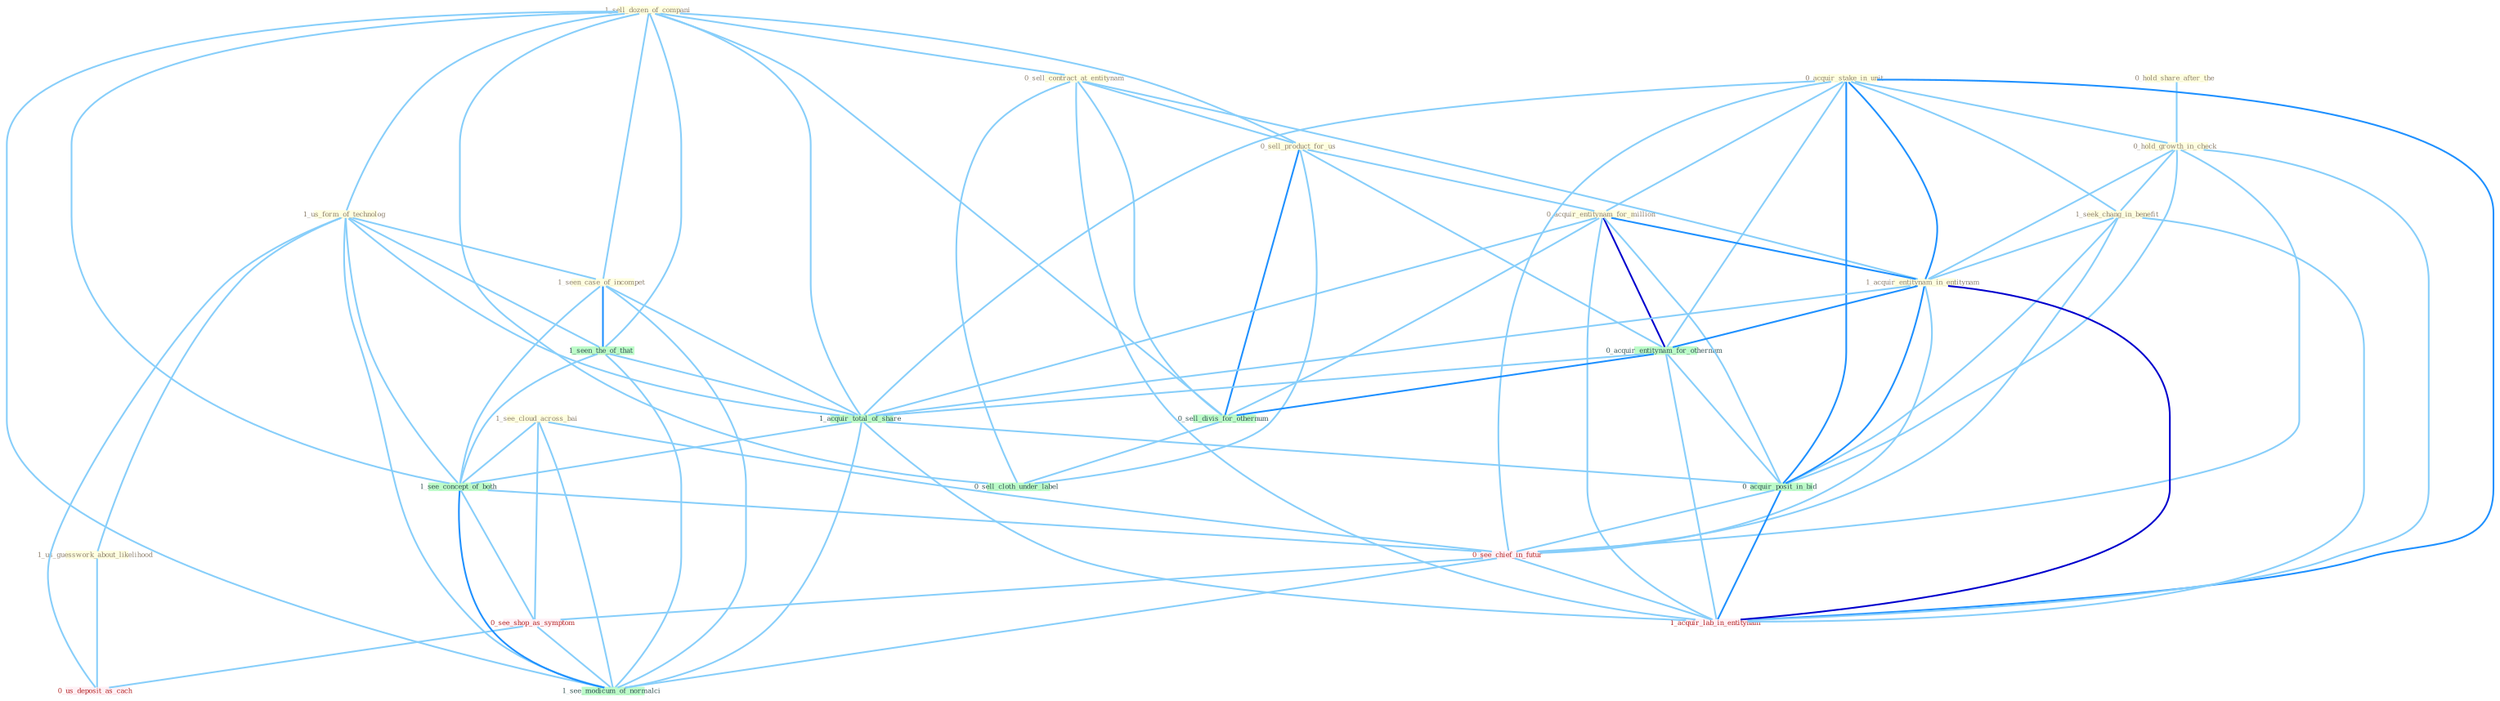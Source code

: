 Graph G{ 
    node
    [shape=polygon,style=filled,width=.5,height=.06,color="#BDFCC9",fixedsize=true,fontsize=4,
    fontcolor="#2f4f4f"];
    {node
    [color="#ffffe0", fontcolor="#8b7d6b"] "1_sell_dozen_of_compani " "0_sell_contract_at_entitynam " "0_hold_share_after_the " "1_see_cloud_across_bai " "0_acquir_stake_in_unit " "1_us_form_of_technolog " "0_hold_growth_in_check " "1_seen_case_of_incompet " "0_sell_product_for_us " "1_seek_chang_in_benefit " "1_us_guesswork_about_likelihood " "0_acquir_entitynam_for_million " "1_acquir_entitynam_in_entitynam "}
{node [color="#fff0f5", fontcolor="#b22222"] "0_see_chief_in_futur " "0_see_shop_as_symptom " "1_acquir_lab_in_entitynam " "0_us_deposit_as_cach "}
edge [color="#B0E2FF"];

	"1_sell_dozen_of_compani " -- "0_sell_contract_at_entitynam " [w="1", color="#87cefa" ];
	"1_sell_dozen_of_compani " -- "1_us_form_of_technolog " [w="1", color="#87cefa" ];
	"1_sell_dozen_of_compani " -- "1_seen_case_of_incompet " [w="1", color="#87cefa" ];
	"1_sell_dozen_of_compani " -- "0_sell_product_for_us " [w="1", color="#87cefa" ];
	"1_sell_dozen_of_compani " -- "1_seen_the_of_that " [w="1", color="#87cefa" ];
	"1_sell_dozen_of_compani " -- "0_sell_divis_for_othernum " [w="1", color="#87cefa" ];
	"1_sell_dozen_of_compani " -- "1_acquir_total_of_share " [w="1", color="#87cefa" ];
	"1_sell_dozen_of_compani " -- "0_sell_cloth_under_label " [w="1", color="#87cefa" ];
	"1_sell_dozen_of_compani " -- "1_see_concept_of_both " [w="1", color="#87cefa" ];
	"1_sell_dozen_of_compani " -- "1_see_modicum_of_normalci " [w="1", color="#87cefa" ];
	"0_sell_contract_at_entitynam " -- "0_sell_product_for_us " [w="1", color="#87cefa" ];
	"0_sell_contract_at_entitynam " -- "1_acquir_entitynam_in_entitynam " [w="1", color="#87cefa" ];
	"0_sell_contract_at_entitynam " -- "0_sell_divis_for_othernum " [w="1", color="#87cefa" ];
	"0_sell_contract_at_entitynam " -- "0_sell_cloth_under_label " [w="1", color="#87cefa" ];
	"0_sell_contract_at_entitynam " -- "1_acquir_lab_in_entitynam " [w="1", color="#87cefa" ];
	"0_hold_share_after_the " -- "0_hold_growth_in_check " [w="1", color="#87cefa" ];
	"1_see_cloud_across_bai " -- "1_see_concept_of_both " [w="1", color="#87cefa" ];
	"1_see_cloud_across_bai " -- "0_see_chief_in_futur " [w="1", color="#87cefa" ];
	"1_see_cloud_across_bai " -- "0_see_shop_as_symptom " [w="1", color="#87cefa" ];
	"1_see_cloud_across_bai " -- "1_see_modicum_of_normalci " [w="1", color="#87cefa" ];
	"0_acquir_stake_in_unit " -- "0_hold_growth_in_check " [w="1", color="#87cefa" ];
	"0_acquir_stake_in_unit " -- "1_seek_chang_in_benefit " [w="1", color="#87cefa" ];
	"0_acquir_stake_in_unit " -- "0_acquir_entitynam_for_million " [w="1", color="#87cefa" ];
	"0_acquir_stake_in_unit " -- "1_acquir_entitynam_in_entitynam " [w="2", color="#1e90ff" , len=0.8];
	"0_acquir_stake_in_unit " -- "0_acquir_entitynam_for_othernum " [w="1", color="#87cefa" ];
	"0_acquir_stake_in_unit " -- "1_acquir_total_of_share " [w="1", color="#87cefa" ];
	"0_acquir_stake_in_unit " -- "0_acquir_posit_in_bid " [w="2", color="#1e90ff" , len=0.8];
	"0_acquir_stake_in_unit " -- "0_see_chief_in_futur " [w="1", color="#87cefa" ];
	"0_acquir_stake_in_unit " -- "1_acquir_lab_in_entitynam " [w="2", color="#1e90ff" , len=0.8];
	"1_us_form_of_technolog " -- "1_seen_case_of_incompet " [w="1", color="#87cefa" ];
	"1_us_form_of_technolog " -- "1_us_guesswork_about_likelihood " [w="1", color="#87cefa" ];
	"1_us_form_of_technolog " -- "1_seen_the_of_that " [w="1", color="#87cefa" ];
	"1_us_form_of_technolog " -- "1_acquir_total_of_share " [w="1", color="#87cefa" ];
	"1_us_form_of_technolog " -- "1_see_concept_of_both " [w="1", color="#87cefa" ];
	"1_us_form_of_technolog " -- "0_us_deposit_as_cach " [w="1", color="#87cefa" ];
	"1_us_form_of_technolog " -- "1_see_modicum_of_normalci " [w="1", color="#87cefa" ];
	"0_hold_growth_in_check " -- "1_seek_chang_in_benefit " [w="1", color="#87cefa" ];
	"0_hold_growth_in_check " -- "1_acquir_entitynam_in_entitynam " [w="1", color="#87cefa" ];
	"0_hold_growth_in_check " -- "0_acquir_posit_in_bid " [w="1", color="#87cefa" ];
	"0_hold_growth_in_check " -- "0_see_chief_in_futur " [w="1", color="#87cefa" ];
	"0_hold_growth_in_check " -- "1_acquir_lab_in_entitynam " [w="1", color="#87cefa" ];
	"1_seen_case_of_incompet " -- "1_seen_the_of_that " [w="2", color="#1e90ff" , len=0.8];
	"1_seen_case_of_incompet " -- "1_acquir_total_of_share " [w="1", color="#87cefa" ];
	"1_seen_case_of_incompet " -- "1_see_concept_of_both " [w="1", color="#87cefa" ];
	"1_seen_case_of_incompet " -- "1_see_modicum_of_normalci " [w="1", color="#87cefa" ];
	"0_sell_product_for_us " -- "0_acquir_entitynam_for_million " [w="1", color="#87cefa" ];
	"0_sell_product_for_us " -- "0_acquir_entitynam_for_othernum " [w="1", color="#87cefa" ];
	"0_sell_product_for_us " -- "0_sell_divis_for_othernum " [w="2", color="#1e90ff" , len=0.8];
	"0_sell_product_for_us " -- "0_sell_cloth_under_label " [w="1", color="#87cefa" ];
	"1_seek_chang_in_benefit " -- "1_acquir_entitynam_in_entitynam " [w="1", color="#87cefa" ];
	"1_seek_chang_in_benefit " -- "0_acquir_posit_in_bid " [w="1", color="#87cefa" ];
	"1_seek_chang_in_benefit " -- "0_see_chief_in_futur " [w="1", color="#87cefa" ];
	"1_seek_chang_in_benefit " -- "1_acquir_lab_in_entitynam " [w="1", color="#87cefa" ];
	"1_us_guesswork_about_likelihood " -- "0_us_deposit_as_cach " [w="1", color="#87cefa" ];
	"0_acquir_entitynam_for_million " -- "1_acquir_entitynam_in_entitynam " [w="2", color="#1e90ff" , len=0.8];
	"0_acquir_entitynam_for_million " -- "0_acquir_entitynam_for_othernum " [w="3", color="#0000cd" , len=0.6];
	"0_acquir_entitynam_for_million " -- "0_sell_divis_for_othernum " [w="1", color="#87cefa" ];
	"0_acquir_entitynam_for_million " -- "1_acquir_total_of_share " [w="1", color="#87cefa" ];
	"0_acquir_entitynam_for_million " -- "0_acquir_posit_in_bid " [w="1", color="#87cefa" ];
	"0_acquir_entitynam_for_million " -- "1_acquir_lab_in_entitynam " [w="1", color="#87cefa" ];
	"1_acquir_entitynam_in_entitynam " -- "0_acquir_entitynam_for_othernum " [w="2", color="#1e90ff" , len=0.8];
	"1_acquir_entitynam_in_entitynam " -- "1_acquir_total_of_share " [w="1", color="#87cefa" ];
	"1_acquir_entitynam_in_entitynam " -- "0_acquir_posit_in_bid " [w="2", color="#1e90ff" , len=0.8];
	"1_acquir_entitynam_in_entitynam " -- "0_see_chief_in_futur " [w="1", color="#87cefa" ];
	"1_acquir_entitynam_in_entitynam " -- "1_acquir_lab_in_entitynam " [w="3", color="#0000cd" , len=0.6];
	"0_acquir_entitynam_for_othernum " -- "0_sell_divis_for_othernum " [w="2", color="#1e90ff" , len=0.8];
	"0_acquir_entitynam_for_othernum " -- "1_acquir_total_of_share " [w="1", color="#87cefa" ];
	"0_acquir_entitynam_for_othernum " -- "0_acquir_posit_in_bid " [w="1", color="#87cefa" ];
	"0_acquir_entitynam_for_othernum " -- "1_acquir_lab_in_entitynam " [w="1", color="#87cefa" ];
	"1_seen_the_of_that " -- "1_acquir_total_of_share " [w="1", color="#87cefa" ];
	"1_seen_the_of_that " -- "1_see_concept_of_both " [w="1", color="#87cefa" ];
	"1_seen_the_of_that " -- "1_see_modicum_of_normalci " [w="1", color="#87cefa" ];
	"0_sell_divis_for_othernum " -- "0_sell_cloth_under_label " [w="1", color="#87cefa" ];
	"1_acquir_total_of_share " -- "0_acquir_posit_in_bid " [w="1", color="#87cefa" ];
	"1_acquir_total_of_share " -- "1_see_concept_of_both " [w="1", color="#87cefa" ];
	"1_acquir_total_of_share " -- "1_acquir_lab_in_entitynam " [w="1", color="#87cefa" ];
	"1_acquir_total_of_share " -- "1_see_modicum_of_normalci " [w="1", color="#87cefa" ];
	"0_acquir_posit_in_bid " -- "0_see_chief_in_futur " [w="1", color="#87cefa" ];
	"0_acquir_posit_in_bid " -- "1_acquir_lab_in_entitynam " [w="2", color="#1e90ff" , len=0.8];
	"1_see_concept_of_both " -- "0_see_chief_in_futur " [w="1", color="#87cefa" ];
	"1_see_concept_of_both " -- "0_see_shop_as_symptom " [w="1", color="#87cefa" ];
	"1_see_concept_of_both " -- "1_see_modicum_of_normalci " [w="2", color="#1e90ff" , len=0.8];
	"0_see_chief_in_futur " -- "0_see_shop_as_symptom " [w="1", color="#87cefa" ];
	"0_see_chief_in_futur " -- "1_acquir_lab_in_entitynam " [w="1", color="#87cefa" ];
	"0_see_chief_in_futur " -- "1_see_modicum_of_normalci " [w="1", color="#87cefa" ];
	"0_see_shop_as_symptom " -- "0_us_deposit_as_cach " [w="1", color="#87cefa" ];
	"0_see_shop_as_symptom " -- "1_see_modicum_of_normalci " [w="1", color="#87cefa" ];
}